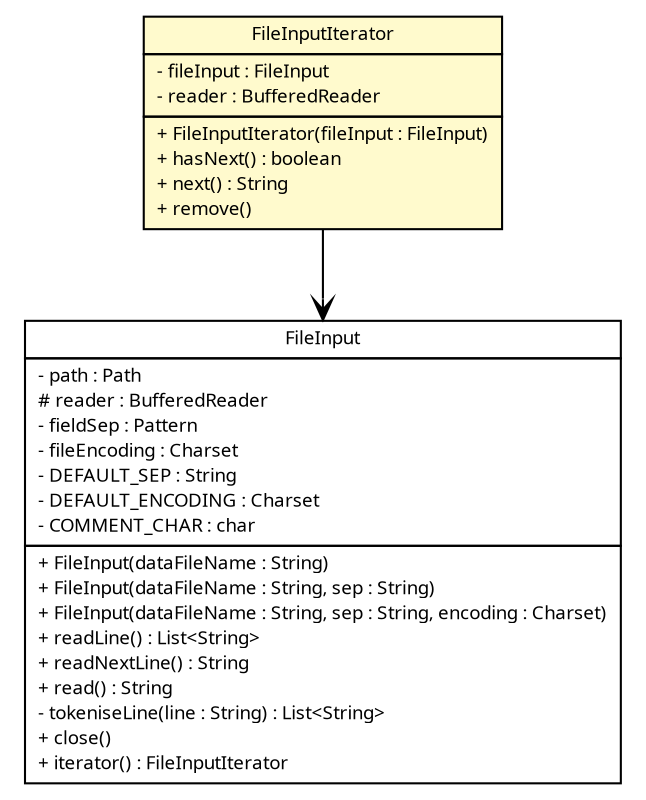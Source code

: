 #!/usr/local/bin/dot
#
# Class diagram 
# Generated by UMLGraph version R5_6 (http://www.umlgraph.org/)
#

digraph G {
	edge [fontname="Trebuchet MS",fontsize=10,labelfontname="Trebuchet MS",labelfontsize=10];
	node [fontname="Trebuchet MS",fontsize=10,shape=plaintext];
	nodesep=0.25;
	ranksep=0.5;
	// broadwick.io.FileInputIterator
	c10475 [label=<<table title="broadwick.io.FileInputIterator" border="0" cellborder="1" cellspacing="0" cellpadding="2" port="p" bgcolor="lemonChiffon" href="./FileInputIterator.html">
		<tr><td><table border="0" cellspacing="0" cellpadding="1">
<tr><td align="center" balign="center"><font face="Trebuchet MS"> FileInputIterator </font></td></tr>
		</table></td></tr>
		<tr><td><table border="0" cellspacing="0" cellpadding="1">
<tr><td align="left" balign="left"> - fileInput : FileInput </td></tr>
<tr><td align="left" balign="left"> - reader : BufferedReader </td></tr>
		</table></td></tr>
		<tr><td><table border="0" cellspacing="0" cellpadding="1">
<tr><td align="left" balign="left"> + FileInputIterator(fileInput : FileInput) </td></tr>
<tr><td align="left" balign="left"> + hasNext() : boolean </td></tr>
<tr><td align="left" balign="left"> + next() : String </td></tr>
<tr><td align="left" balign="left"> + remove() </td></tr>
		</table></td></tr>
		</table>>, URL="./FileInputIterator.html", fontname="Trebuchet MS", fontcolor="black", fontsize=9.0];
	// broadwick.io.FileInput
	c10476 [label=<<table title="broadwick.io.FileInput" border="0" cellborder="1" cellspacing="0" cellpadding="2" port="p" href="./FileInput.html">
		<tr><td><table border="0" cellspacing="0" cellpadding="1">
<tr><td align="center" balign="center"><font face="Trebuchet MS"> FileInput </font></td></tr>
		</table></td></tr>
		<tr><td><table border="0" cellspacing="0" cellpadding="1">
<tr><td align="left" balign="left"> - path : Path </td></tr>
<tr><td align="left" balign="left"> # reader : BufferedReader </td></tr>
<tr><td align="left" balign="left"> - fieldSep : Pattern </td></tr>
<tr><td align="left" balign="left"> - fileEncoding : Charset </td></tr>
<tr><td align="left" balign="left"> - DEFAULT_SEP : String </td></tr>
<tr><td align="left" balign="left"> - DEFAULT_ENCODING : Charset </td></tr>
<tr><td align="left" balign="left"> - COMMENT_CHAR : char </td></tr>
		</table></td></tr>
		<tr><td><table border="0" cellspacing="0" cellpadding="1">
<tr><td align="left" balign="left"> + FileInput(dataFileName : String) </td></tr>
<tr><td align="left" balign="left"> + FileInput(dataFileName : String, sep : String) </td></tr>
<tr><td align="left" balign="left"> + FileInput(dataFileName : String, sep : String, encoding : Charset) </td></tr>
<tr><td align="left" balign="left"> + readLine() : List&lt;String&gt; </td></tr>
<tr><td align="left" balign="left"> + readNextLine() : String </td></tr>
<tr><td align="left" balign="left"> + read() : String </td></tr>
<tr><td align="left" balign="left"> - tokeniseLine(line : String) : List&lt;String&gt; </td></tr>
<tr><td align="left" balign="left"> + close() </td></tr>
<tr><td align="left" balign="left"> + iterator() : FileInputIterator </td></tr>
		</table></td></tr>
		</table>>, URL="./FileInput.html", fontname="Trebuchet MS", fontcolor="black", fontsize=9.0];
	// broadwick.io.FileInputIterator NAVASSOC broadwick.io.FileInput
	c10475:p -> c10476:p [taillabel="", label="", headlabel="", fontname="Trebuchet MS", fontcolor="black", fontsize=10.0, color="black", arrowhead=open];
}

